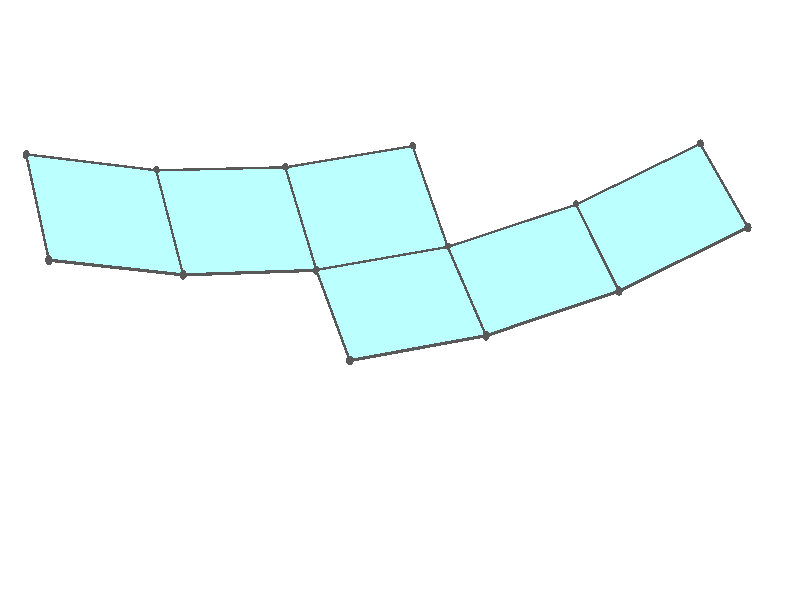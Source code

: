 #version 3.7;
global_settings{assumed_gamma 1.0}
camera{perspective location <18.750000000000000000000000, 10.825317547305481014063844, 12.499999999999996447286321> right <0.133333333333333331482962, -0.230940107675850353485814, -0.000000000000000000000000> up <-0.064951905283832905846353, -0.037499999999999998612221, 0.129903810567665811692706> direction <0.750000000000000111022302, 0.433012701892219298294151, 0.499999999999999944488849> sky <-0.433012701892219298294151, -0.249999999999999944488849, 0.866025403784438707610605> look_at <18.000000000000000000000000, 10.392304845413262270881205, 11.999999999999996447286321>}
light_source{<18.750000000000000000000000, 10.825317547305481014063844, 12.499999999999996447286321> rgb<1.0,1.0,1.0>}
background{rgb<1,1,1>}
union{union{object{union{sphere{<0.000000000000000049995996, 0.816496580927725923437777, -0.018463387614030324357373>,0.029999999999999998889777}sphere{<-0.816496580927725923437777, 0.000000000000000099991992, -0.018463387614030324357373>,0.029999999999999998889777}sphere{<-0.000000000000000149987989, -0.816496580927725923437777, -0.018463387614030324357373>,0.029999999999999998889777}sphere{<0.816496580927725923437777, -0.000000000000000199983985, -0.018463387614030324357373>,0.029999999999999998889777}} pigment{rgb<0.1,0.1,0.1>}}object{union{cylinder{<0.000000000000000049995996, 0.816496580927725923437777, -0.018463387614030324357373>,<-0.816496580927725923437777, 0.000000000000000099991992, -0.018463387614030324357373>,0.010000000000000000208167}cylinder{<-0.816496580927725923437777, 0.000000000000000099991992, -0.018463387614030324357373>,<-0.000000000000000149987989, -0.816496580927725923437777, -0.018463387614030324357373>,0.010000000000000000208167}cylinder{<-0.000000000000000149987989, -0.816496580927725923437777, -0.018463387614030324357373>,<0.816496580927725923437777, -0.000000000000000199983985, -0.018463387614030324357373>,0.010000000000000000208167}cylinder{<0.816496580927725923437777, -0.000000000000000199983985, -0.018463387614030324357373>,<0.000000000000000049995996, 0.816496580927725923437777, -0.018463387614030324357373>,0.010000000000000000208167}} pigment{rgb<0.1,0.1,0.1>}}object{polygon{4.000000000000000000000000,<0.000000000000000049995996, 0.816496580927725923437777, -0.018463387614030324357373>,<-0.816496580927725923437777, 0.000000000000000099991992, -0.018463387614030324357373>,<-0.000000000000000149987989, -0.816496580927725923437777, -0.018463387614030324357373>,<0.816496580927725923437777, -0.000000000000000199983985, -0.018463387614030324357373>} pigment{rgbft<0.5,1.0,1.0,0.1,0.1>}}}union{object{union{sphere{<0.000000000000000000000000, 0.816496580927725812415474, -0.018463387614029630467982>,0.029999999999999998889777}sphere{<-0.816496580927725701393172, 0.000000000000000000000000, -0.018463387614029644345770>,0.029999999999999998889777}sphere{<-1.626353725899101876350983, 0.809857144971375952913206, 0.128492873943470253816912>,0.029999999999999998889777}sphere{<-0.809857144971376397002416, 1.626353725899101876350983, 0.128492873943470309328063>,0.029999999999999998889777}} pigment{rgb<0.1,0.1,0.1>}}object{union{cylinder{<0.000000000000000000000000, 0.816496580927725812415474, -0.018463387614029630467982>,<-0.816496580927725701393172, 0.000000000000000000000000, -0.018463387614029644345770>,0.010000000000000000208167}cylinder{<-0.816496580927725701393172, 0.000000000000000000000000, -0.018463387614029644345770>,<-1.626353725899101876350983, 0.809857144971375952913206, 0.128492873943470253816912>,0.010000000000000000208167}cylinder{<-1.626353725899101876350983, 0.809857144971375952913206, 0.128492873943470253816912>,<-0.809857144971376397002416, 1.626353725899101876350983, 0.128492873943470309328063>,0.010000000000000000208167}cylinder{<-0.809857144971376397002416, 1.626353725899101876350983, 0.128492873943470309328063>,<0.000000000000000000000000, 0.816496580927725812415474, -0.018463387614029630467982>,0.010000000000000000208167}} pigment{rgb<0.1,0.1,0.1>}}object{polygon{4.000000000000000000000000,<0.000000000000000000000000, 0.816496580927725812415474, -0.018463387614029630467982>,<-0.816496580927725701393172, 0.000000000000000000000000, -0.018463387614029644345770>,<-1.626353725899101876350983, 0.809857144971375952913206, 0.128492873943470253816912>,<-0.809857144971376397002416, 1.626353725899101876350983, 0.128492873943470309328063>} pigment{rgbft<0.5,1.0,1.0,0.1,0.1>}}}union{object{union{sphere{<-1.599903960749543774255699, 2.416400541677268698492753, 0.420015413536709347752662>,0.029999999999999998889777}sphere{<-2.416400541677269142581963, 1.599903960749542441988069, 0.420015413536709236730360>,0.029999999999999998889777}sphere{<-1.626353725899102098395588, 0.809857144971376063935509, 0.128492873943470087283458>,0.029999999999999998889777}sphere{<-0.809857144971376508024719, 1.626353725899101876350983, 0.128492873943469976261156>,0.029999999999999998889777}} pigment{rgb<0.1,0.1,0.1>}}object{union{cylinder{<-1.599903960749543774255699, 2.416400541677268698492753, 0.420015413536709347752662>,<-2.416400541677269142581963, 1.599903960749542441988069, 0.420015413536709236730360>,0.010000000000000000208167}cylinder{<-2.416400541677269142581963, 1.599903960749542441988069, 0.420015413536709236730360>,<-1.626353725899102098395588, 0.809857144971376063935509, 0.128492873943470087283458>,0.010000000000000000208167}cylinder{<-1.626353725899102098395588, 0.809857144971376063935509, 0.128492873943470087283458>,<-0.809857144971376508024719, 1.626353725899101876350983, 0.128492873943469976261156>,0.010000000000000000208167}cylinder{<-0.809857144971376508024719, 1.626353725899101876350983, 0.128492873943469976261156>,<-1.599903960749543774255699, 2.416400541677268698492753, 0.420015413536709347752662>,0.010000000000000000208167}} pigment{rgb<0.1,0.1,0.1>}}object{polygon{4.000000000000000000000000,<-1.599903960749543774255699, 2.416400541677268698492753, 0.420015413536709347752662>,<-2.416400541677269142581963, 1.599903960749542441988069, 0.420015413536709236730360>,<-1.626353725899102098395588, 0.809857144971376063935509, 0.128492873943470087283458>,<-0.809857144971376508024719, 1.626353725899101876350983, 0.128492873943469976261156>} pigment{rgbft<0.5,1.0,1.0,0.1,0.1>}}}union{object{union{sphere{<-1.626353725899102098395588, -0.809857144971375841890904, 0.128492873943470253816912>,0.029999999999999998889777}sphere{<-0.816496580927725812415474, 0.000000000000000000000000, -0.018463387614029630467982>,0.029999999999999998889777}sphere{<-0.000000000000000222044605, -0.816496580927725923437777, -0.018463387614029630467982>,0.029999999999999998889777}sphere{<-0.809857144971376397002416, -1.626353725899101876350983, 0.128492873943470281572488>,0.029999999999999998889777}} pigment{rgb<0.1,0.1,0.1>}}object{union{cylinder{<-1.626353725899102098395588, -0.809857144971375841890904, 0.128492873943470253816912>,<-0.816496580927725812415474, 0.000000000000000000000000, -0.018463387614029630467982>,0.010000000000000000208167}cylinder{<-0.816496580927725812415474, 0.000000000000000000000000, -0.018463387614029630467982>,<-0.000000000000000222044605, -0.816496580927725923437777, -0.018463387614029630467982>,0.010000000000000000208167}cylinder{<-0.000000000000000222044605, -0.816496580927725923437777, -0.018463387614029630467982>,<-0.809857144971376397002416, -1.626353725899101876350983, 0.128492873943470281572488>,0.010000000000000000208167}cylinder{<-0.809857144971376397002416, -1.626353725899101876350983, 0.128492873943470281572488>,<-1.626353725899102098395588, -0.809857144971375841890904, 0.128492873943470253816912>,0.010000000000000000208167}} pigment{rgb<0.1,0.1,0.1>}}object{polygon{4.000000000000000000000000,<-1.626353725899102098395588, -0.809857144971375841890904, 0.128492873943470253816912>,<-0.816496580927725812415474, 0.000000000000000000000000, -0.018463387614029630467982>,<-0.000000000000000222044605, -0.816496580927725923437777, -0.018463387614029630467982>,<-0.809857144971376397002416, -1.626353725899101876350983, 0.128492873943470281572488>} pigment{rgbft<0.5,1.0,1.0,0.1,0.1>}}}union{object{union{sphere{<0.013224882574779273092247, -2.422985988295698334127337, 0.274254143740090605696480>,0.029999999999999998889777}sphere{<0.823082027546155226005453, -1.613128843324322492236433, 0.127297882182590693656010>,0.029999999999999998889777}sphere{<0.000000000000000000000000, -0.816496580927726034460079, -0.018463387614028811678502>,0.029999999999999998889777}sphere{<-0.809857144971375952913206, -1.626353725899101654306378, 0.128492873943471058728605>,0.029999999999999998889777}} pigment{rgb<0.1,0.1,0.1>}}object{union{cylinder{<0.013224882574779273092247, -2.422985988295698334127337, 0.274254143740090605696480>,<0.823082027546155226005453, -1.613128843324322492236433, 0.127297882182590693656010>,0.010000000000000000208167}cylinder{<0.823082027546155226005453, -1.613128843324322492236433, 0.127297882182590693656010>,<0.000000000000000000000000, -0.816496580927726034460079, -0.018463387614028811678502>,0.010000000000000000208167}cylinder{<0.000000000000000000000000, -0.816496580927726034460079, -0.018463387614028811678502>,<-0.809857144971375952913206, -1.626353725899101654306378, 0.128492873943471058728605>,0.010000000000000000208167}cylinder{<-0.809857144971375952913206, -1.626353725899101654306378, 0.128492873943471058728605>,<0.013224882574779273092247, -2.422985988295698334127337, 0.274254143740090605696480>,0.010000000000000000208167}} pigment{rgb<0.1,0.1,0.1>}}object{polygon{4.000000000000000000000000,<0.013224882574779273092247, -2.422985988295698334127337, 0.274254143740090605696480>,<0.823082027546155226005453, -1.613128843324322492236433, 0.127297882182590693656010>,<0.000000000000000000000000, -0.816496580927726034460079, -0.018463387614028811678502>,<-0.809857144971375952913206, -1.626353725899101654306378, 0.128492873943471058728605>} pigment{rgbft<0.5,1.0,1.0,0.1,0.1>}}}union{object{union{sphere{<0.013224882574779606159154, -2.422985988295698334127337, 0.274254143740090605696480>,0.029999999999999998889777}sphere{<0.823082027546155448050058, -1.613128843324322714281038, 0.127297882182590749167161>,0.029999999999999998889777}sphere{<1.639363529163234689534079, -2.376940973263576672991348, 0.416449872680250576806316>,0.029999999999999998889777}sphere{<0.829506384191859069687780, -3.186798118234952070793042, 0.563406134237750544357937>,0.029999999999999998889777}} pigment{rgb<0.1,0.1,0.1>}}object{union{cylinder{<0.013224882574779606159154, -2.422985988295698334127337, 0.274254143740090605696480>,<0.823082027546155448050058, -1.613128843324322714281038, 0.127297882182590749167161>,0.010000000000000000208167}cylinder{<0.823082027546155448050058, -1.613128843324322714281038, 0.127297882182590749167161>,<1.639363529163234689534079, -2.376940973263576672991348, 0.416449872680250576806316>,0.010000000000000000208167}cylinder{<1.639363529163234689534079, -2.376940973263576672991348, 0.416449872680250576806316>,<0.829506384191859069687780, -3.186798118234952070793042, 0.563406134237750544357937>,0.010000000000000000208167}cylinder{<0.829506384191859069687780, -3.186798118234952070793042, 0.563406134237750544357937>,<0.013224882574779606159154, -2.422985988295698334127337, 0.274254143740090605696480>,0.010000000000000000208167}} pigment{rgb<0.1,0.1,0.1>}}object{polygon{4.000000000000000000000000,<0.013224882574779606159154, -2.422985988295698334127337, 0.274254143740090605696480>,<0.823082027546155448050058, -1.613128843324322714281038, 0.127297882182590749167161>,<1.639363529163234689534079, -2.376940973263576672991348, 0.416449872680250576806316>,<0.829506384191859069687780, -3.186798118234952070793042, 0.563406134237750544357937>} pigment{rgbft<0.5,1.0,1.0,0.1,0.1>}}}}
